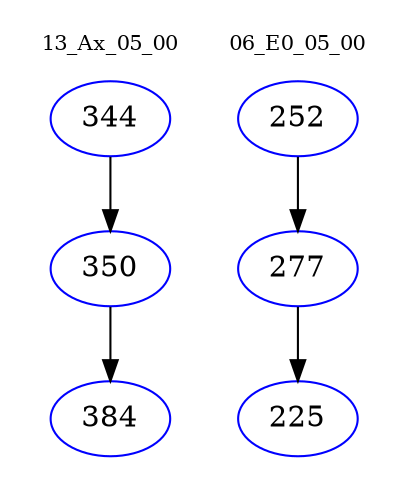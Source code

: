 digraph{
subgraph cluster_0 {
color = white
label = "13_Ax_05_00";
fontsize=10;
T0_344 [label="344", color="blue"]
T0_344 -> T0_350 [color="black"]
T0_350 [label="350", color="blue"]
T0_350 -> T0_384 [color="black"]
T0_384 [label="384", color="blue"]
}
subgraph cluster_1 {
color = white
label = "06_E0_05_00";
fontsize=10;
T1_252 [label="252", color="blue"]
T1_252 -> T1_277 [color="black"]
T1_277 [label="277", color="blue"]
T1_277 -> T1_225 [color="black"]
T1_225 [label="225", color="blue"]
}
}
